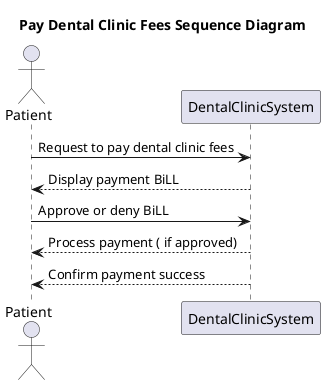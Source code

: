 @startuml
title Pay Dental Clinic Fees Sequence Diagram

Actor Patient
participant DentalClinicSystem

Patient -> DentalClinicSystem: Request to pay dental clinic fees
DentalClinicSystem --> Patient: Display payment BiLL
Patient -> DentalClinicSystem: Approve or deny BiLL
DentalClinicSystem --> Patient: Process payment ( if approved)
DentalClinicSystem --> Patient: Confirm payment success

@enduml